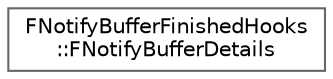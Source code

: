 digraph "Graphical Class Hierarchy"
{
 // INTERACTIVE_SVG=YES
 // LATEX_PDF_SIZE
  bgcolor="transparent";
  edge [fontname=Helvetica,fontsize=10,labelfontname=Helvetica,labelfontsize=10];
  node [fontname=Helvetica,fontsize=10,shape=box,height=0.2,width=0.4];
  rankdir="LR";
  Node0 [id="Node000000",label="FNotifyBufferFinishedHooks\l::FNotifyBufferDetails",height=0.2,width=0.4,color="grey40", fillcolor="white", style="filled",URL="$d3/d6c/structFNotifyBufferFinishedHooks_1_1FNotifyBufferDetails.html",tooltip=" "];
}
